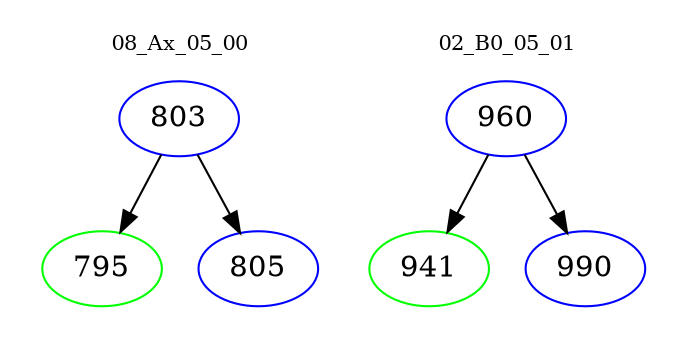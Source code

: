 digraph{
subgraph cluster_0 {
color = white
label = "08_Ax_05_00";
fontsize=10;
T0_803 [label="803", color="blue"]
T0_803 -> T0_795 [color="black"]
T0_795 [label="795", color="green"]
T0_803 -> T0_805 [color="black"]
T0_805 [label="805", color="blue"]
}
subgraph cluster_1 {
color = white
label = "02_B0_05_01";
fontsize=10;
T1_960 [label="960", color="blue"]
T1_960 -> T1_941 [color="black"]
T1_941 [label="941", color="green"]
T1_960 -> T1_990 [color="black"]
T1_990 [label="990", color="blue"]
}
}
